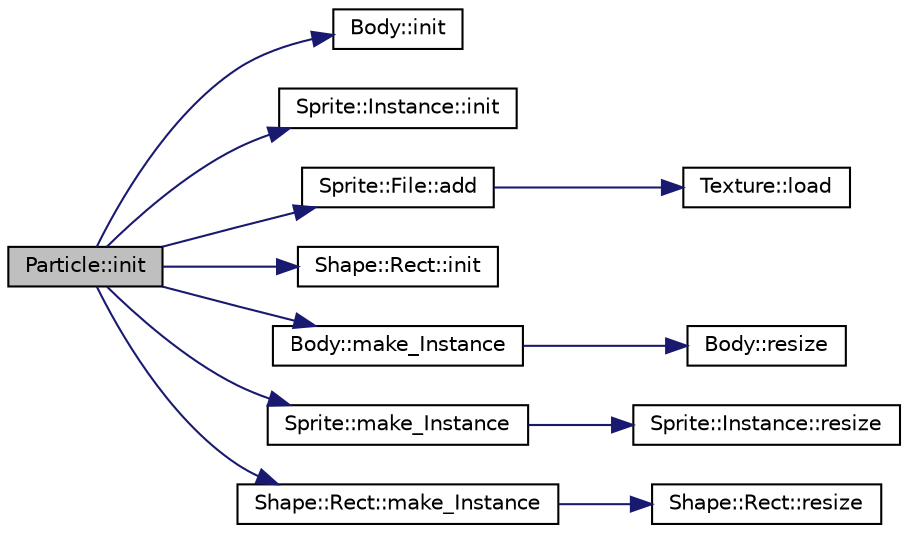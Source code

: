 digraph "Particle::init"
{
  edge [fontname="Helvetica",fontsize="10",labelfontname="Helvetica",labelfontsize="10"];
  node [fontname="Helvetica",fontsize="10",shape=record];
  rankdir="LR";
  Node9 [label="Particle::init",height=0.2,width=0.4,color="black", fillcolor="grey75", style="filled", fontcolor="black"];
  Node9 -> Node10 [color="midnightblue",fontsize="10",style="solid",fontname="Helvetica"];
  Node10 [label="Body::init",height=0.2,width=0.4,color="black", fillcolor="white", style="filled",URL="$namespace_body.html#a2d62ef72580eb5883ebaee936b1105c7"];
  Node9 -> Node11 [color="midnightblue",fontsize="10",style="solid",fontname="Helvetica"];
  Node11 [label="Sprite::Instance::init",height=0.2,width=0.4,color="black", fillcolor="white", style="filled",URL="$namespace_sprite_1_1_instance.html#a866f75508ce3d8410854e7e12d16a270"];
  Node9 -> Node12 [color="midnightblue",fontsize="10",style="solid",fontname="Helvetica"];
  Node12 [label="Sprite::File::add",height=0.2,width=0.4,color="black", fillcolor="white", style="filled",URL="$namespace_sprite_1_1_file.html#add8c2b02fa452a48f9a19dd9270c0316"];
  Node12 -> Node13 [color="midnightblue",fontsize="10",style="solid",fontname="Helvetica"];
  Node13 [label="Texture::load",height=0.2,width=0.4,color="black", fillcolor="white", style="filled",URL="$namespace_texture.html#a10ebaa6812403924382db04511028781"];
  Node9 -> Node14 [color="midnightblue",fontsize="10",style="solid",fontname="Helvetica"];
  Node14 [label="Shape::Rect::init",height=0.2,width=0.4,color="black", fillcolor="white", style="filled",URL="$namespace_shape_1_1_rect.html#a2afc04d1f1a291cb1a08b1b1770dc116"];
  Node9 -> Node15 [color="midnightblue",fontsize="10",style="solid",fontname="Helvetica"];
  Node15 [label="Body::make_Instance",height=0.2,width=0.4,color="black", fillcolor="white", style="filled",URL="$namespace_body.html#aa1f1401ef15a1eed126c67a080b2506c"];
  Node15 -> Node16 [color="midnightblue",fontsize="10",style="solid",fontname="Helvetica"];
  Node16 [label="Body::resize",height=0.2,width=0.4,color="black", fillcolor="white", style="filled",URL="$namespace_body.html#ade37e2bc965edf7226ec2876383eb266"];
  Node9 -> Node17 [color="midnightblue",fontsize="10",style="solid",fontname="Helvetica"];
  Node17 [label="Sprite::make_Instance",height=0.2,width=0.4,color="black", fillcolor="white", style="filled",URL="$namespace_sprite.html#aedfe2be2db35e490d1b2261445e8b626"];
  Node17 -> Node18 [color="midnightblue",fontsize="10",style="solid",fontname="Helvetica"];
  Node18 [label="Sprite::Instance::resize",height=0.2,width=0.4,color="black", fillcolor="white", style="filled",URL="$namespace_sprite_1_1_instance.html#a67cbda93595d925fc895a2af32de5fe9"];
  Node9 -> Node19 [color="midnightblue",fontsize="10",style="solid",fontname="Helvetica"];
  Node19 [label="Shape::Rect::make_Instance",height=0.2,width=0.4,color="black", fillcolor="white", style="filled",URL="$namespace_shape_1_1_rect.html#aea84bb9ed2eff065d6e0e7f902ef8ff4"];
  Node19 -> Node20 [color="midnightblue",fontsize="10",style="solid",fontname="Helvetica"];
  Node20 [label="Shape::Rect::resize",height=0.2,width=0.4,color="black", fillcolor="white", style="filled",URL="$namespace_shape_1_1_rect.html#a884c1d22d2af0772a9ab2121819e2631"];
}
